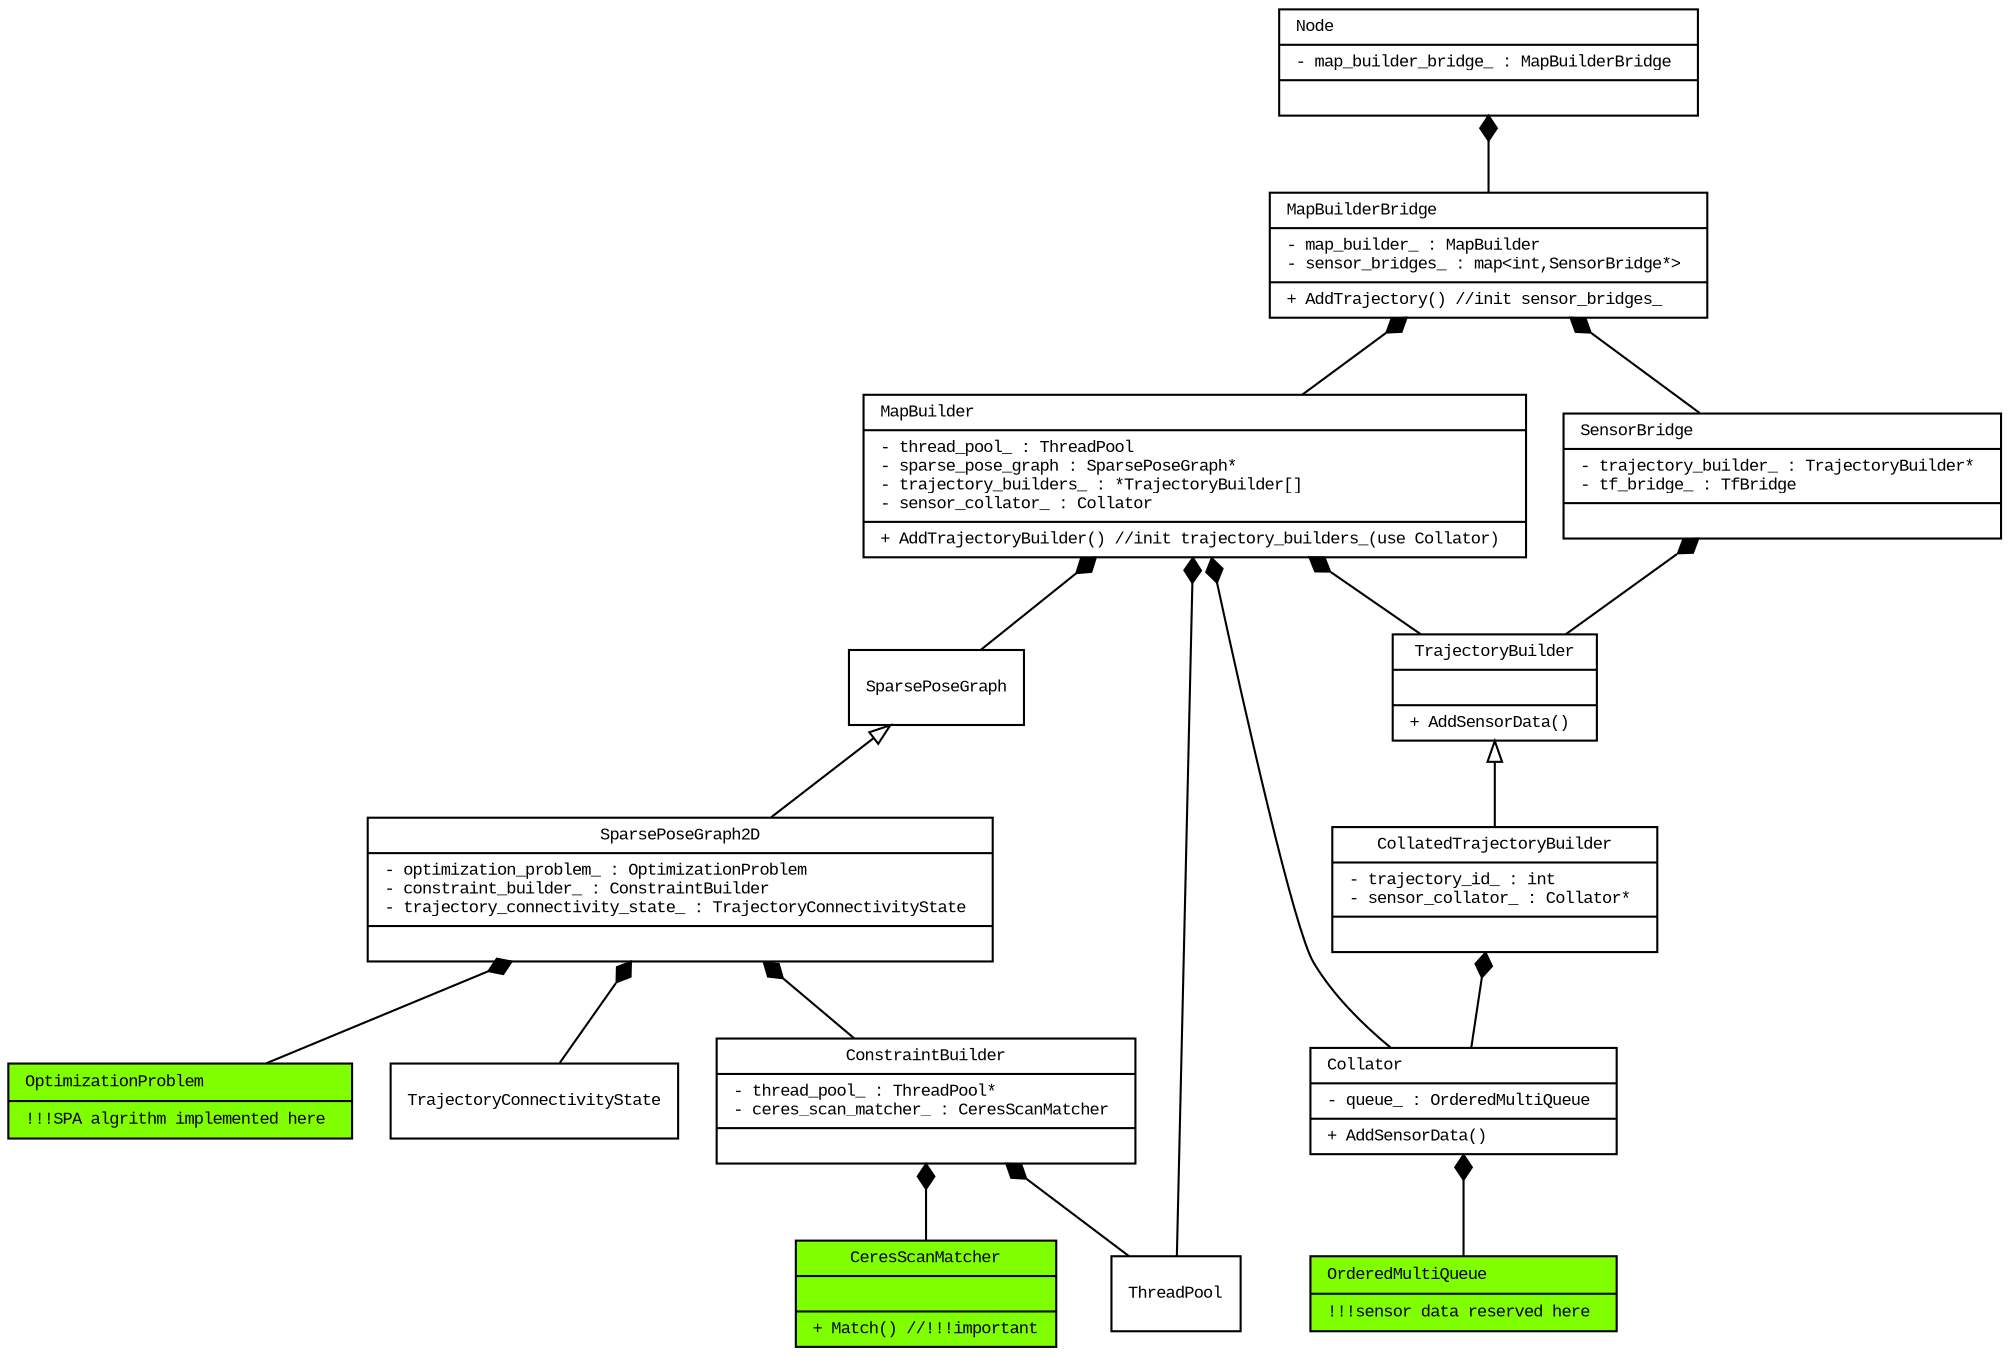 digraph G {
    rankdir=BT

    node [
        fontname = "Courier New"
        fontsize = 8
        shape = "record"
    ]

    // defination for classes

    Node_ [
        label = "{Node
            \l|- map_builder_bridge_ : MapBuilderBridge
            \l|}"
    ]

    MapBuilderBridge [
        label = "{MapBuilderBridge
            \l|- map_builder_ : MapBuilder
            \l- sensor_bridges_ : map\<int,SensorBridge*\>
            \l|+ AddTrajectory() //init sensor_bridges_
            \l}"
    ]

    SensorBridge [
        label = "{SensorBridge
            \l|- trajectory_builder_ : TrajectoryBuilder*
            \l- tf_bridge_ : TfBridge
            \l|}"
    ]

    MapBuilder [
        label = "{MapBuilder
            \l|- thread_pool_ : ThreadPool
            \l- sparse_pose_graph : SparsePoseGraph*
            \l- trajectory_builders_ : *TrajectoryBuilder[]
            \l- sensor_collator_ : Collator
            \l|+ AddTrajectoryBuilder() //init trajectory_builders_(use Collator)
            \l}"
    ]

    SparsePoseGraph2D [
        label = "{SparsePoseGraph2D|- optimization_problem_ : OptimizationProblem
            \l- constraint_builder_ : ConstraintBuilder
            \l- trajectory_connectivity_state_ : TrajectoryConnectivityState
            \l|}"
    ]

    ConstraintBuilder [
        label = "{ConstraintBuilder|- thread_pool_ : ThreadPool*
            \l- ceres_scan_matcher_ : CeresScanMatcher
            \l|}"
    ]

    CeresScanMatcher  [
        label = "{CeresScanMatcher|
            \l|+ Match() //!!!important}"
        style="filled"
        fillcolor="chartreuse"
    ]

    CollatedTrajectoryBuilder [
        label = "{CollatedTrajectoryBuilder|- trajectory_id_ : int
            \l- sensor_collator_ : Collator*
            \l|}"
    ]

    TrajectoryBuilder [
        label = "{TrajectoryBuilder|
            \l|+ AddSensorData()
            \l}"
    ]

    Collator [
        label = "{Collator
            \l|- queue_ : OrderedMultiQueue
            \l|+ AddSensorData()
            \l}"
    ]

    OrderedMultiQueue [
        label = "{OrderedMultiQueue
            \l|!!!sensor data reserved here
            \l}"
        style="filled"
        fillcolor="chartreuse"
    ]

    OptimizationProblem [
        label = "{OptimizationProblem
            \l|!!!SPA algrithm implemented here
            \l}"
        style="filled"
        fillcolor="chartreuse"
    ]




    // inher
    edge [arrowhead = empty]
  
    SparsePoseGraph2D -> SparsePoseGraph
    CollatedTrajectoryBuilder -> TrajectoryBuilder

    // combination
    edge [arrowhead = diamond]

    MapBuilderBridge -> Node_
    
    MapBuilder,SensorBridge -> MapBuilderBridge
    ThreadPool,TrajectoryBuilder,SparsePoseGraph,Collator -> MapBuilder
    TrajectoryBuilder -> SensorBridge

    OptimizationProblem,ConstraintBuilder,TrajectoryConnectivityState -> SparsePoseGraph2D
    ThreadPool,CeresScanMatcher -> ConstraintBuilder

    Collator -> CollatedTrajectoryBuilder

    OrderedMultiQueue -> Collator


}
